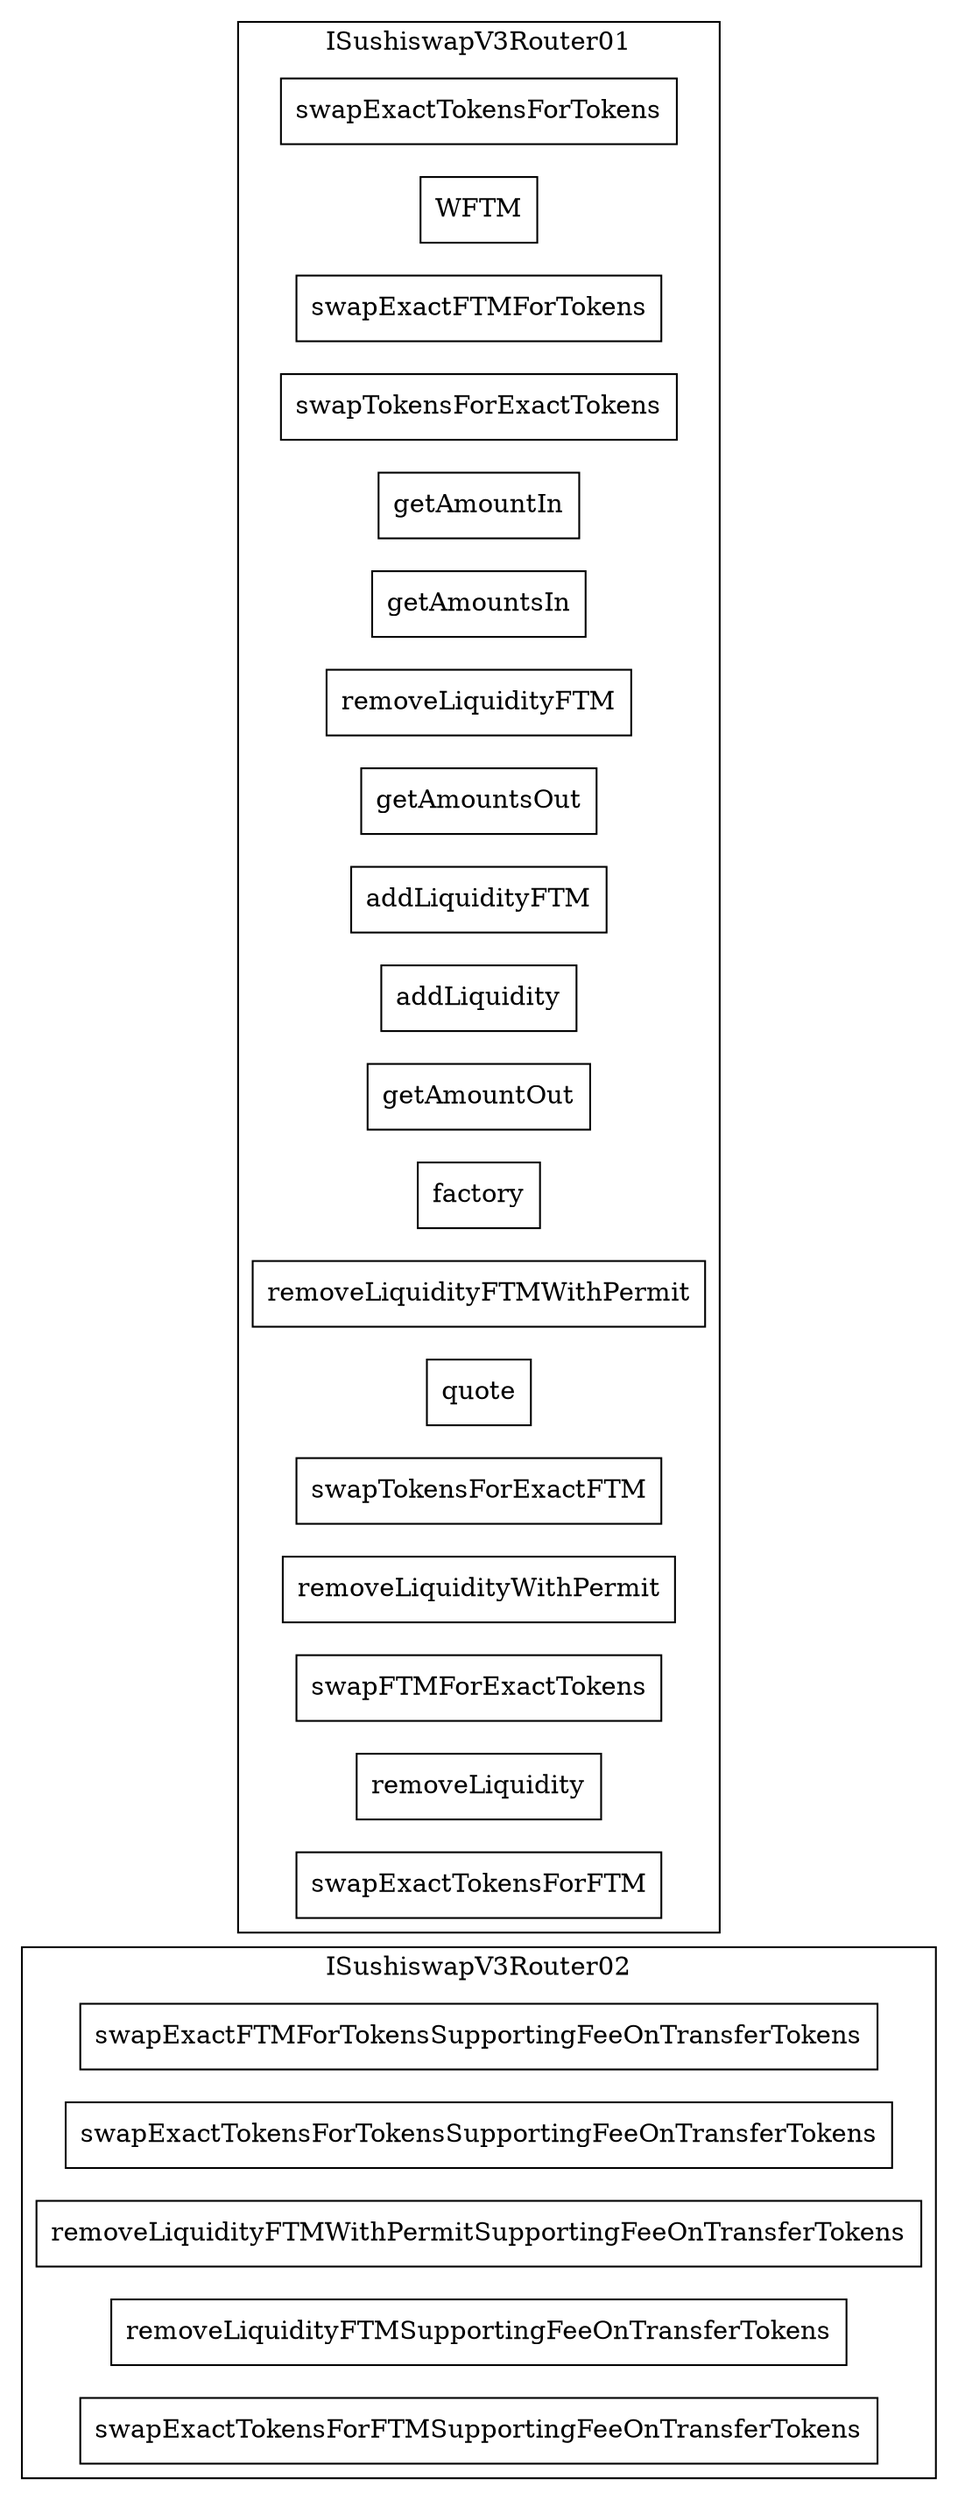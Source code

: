 strict digraph {
rankdir="LR"
node [shape=box]
subgraph cluster_1336_ISushiswapV3Router02 {
label = "ISushiswapV3Router02"
"1336_swapExactFTMForTokensSupportingFeeOnTransferTokens" [label="swapExactFTMForTokensSupportingFeeOnTransferTokens"]
"1336_swapExactTokensForTokensSupportingFeeOnTransferTokens" [label="swapExactTokensForTokensSupportingFeeOnTransferTokens"]
"1336_removeLiquidityFTMWithPermitSupportingFeeOnTransferTokens" [label="removeLiquidityFTMWithPermitSupportingFeeOnTransferTokens"]
"1336_removeLiquidityFTMSupportingFeeOnTransferTokens" [label="removeLiquidityFTMSupportingFeeOnTransferTokens"]
"1336_swapExactTokensForFTMSupportingFeeOnTransferTokens" [label="swapExactTokensForFTMSupportingFeeOnTransferTokens"]
}subgraph cluster_1251_ISushiswapV3Router01 {
label = "ISushiswapV3Router01"
"1251_swapExactTokensForTokens" [label="swapExactTokensForTokens"]
"1251_WFTM" [label="WFTM"]
"1251_swapExactFTMForTokens" [label="swapExactFTMForTokens"]
"1251_swapTokensForExactTokens" [label="swapTokensForExactTokens"]
"1251_getAmountIn" [label="getAmountIn"]
"1251_getAmountsIn" [label="getAmountsIn"]
"1251_removeLiquidityFTM" [label="removeLiquidityFTM"]
"1251_getAmountsOut" [label="getAmountsOut"]
"1251_addLiquidityFTM" [label="addLiquidityFTM"]
"1251_addLiquidity" [label="addLiquidity"]
"1251_getAmountOut" [label="getAmountOut"]
"1251_factory" [label="factory"]
"1251_removeLiquidityFTMWithPermit" [label="removeLiquidityFTMWithPermit"]
"1251_quote" [label="quote"]
"1251_swapTokensForExactFTM" [label="swapTokensForExactFTM"]
"1251_removeLiquidityWithPermit" [label="removeLiquidityWithPermit"]
"1251_swapFTMForExactTokens" [label="swapFTMForExactTokens"]
"1251_removeLiquidity" [label="removeLiquidity"]
"1251_swapExactTokensForFTM" [label="swapExactTokensForFTM"]
}subgraph cluster_solidity {
label = "[Solidity]"
}
}